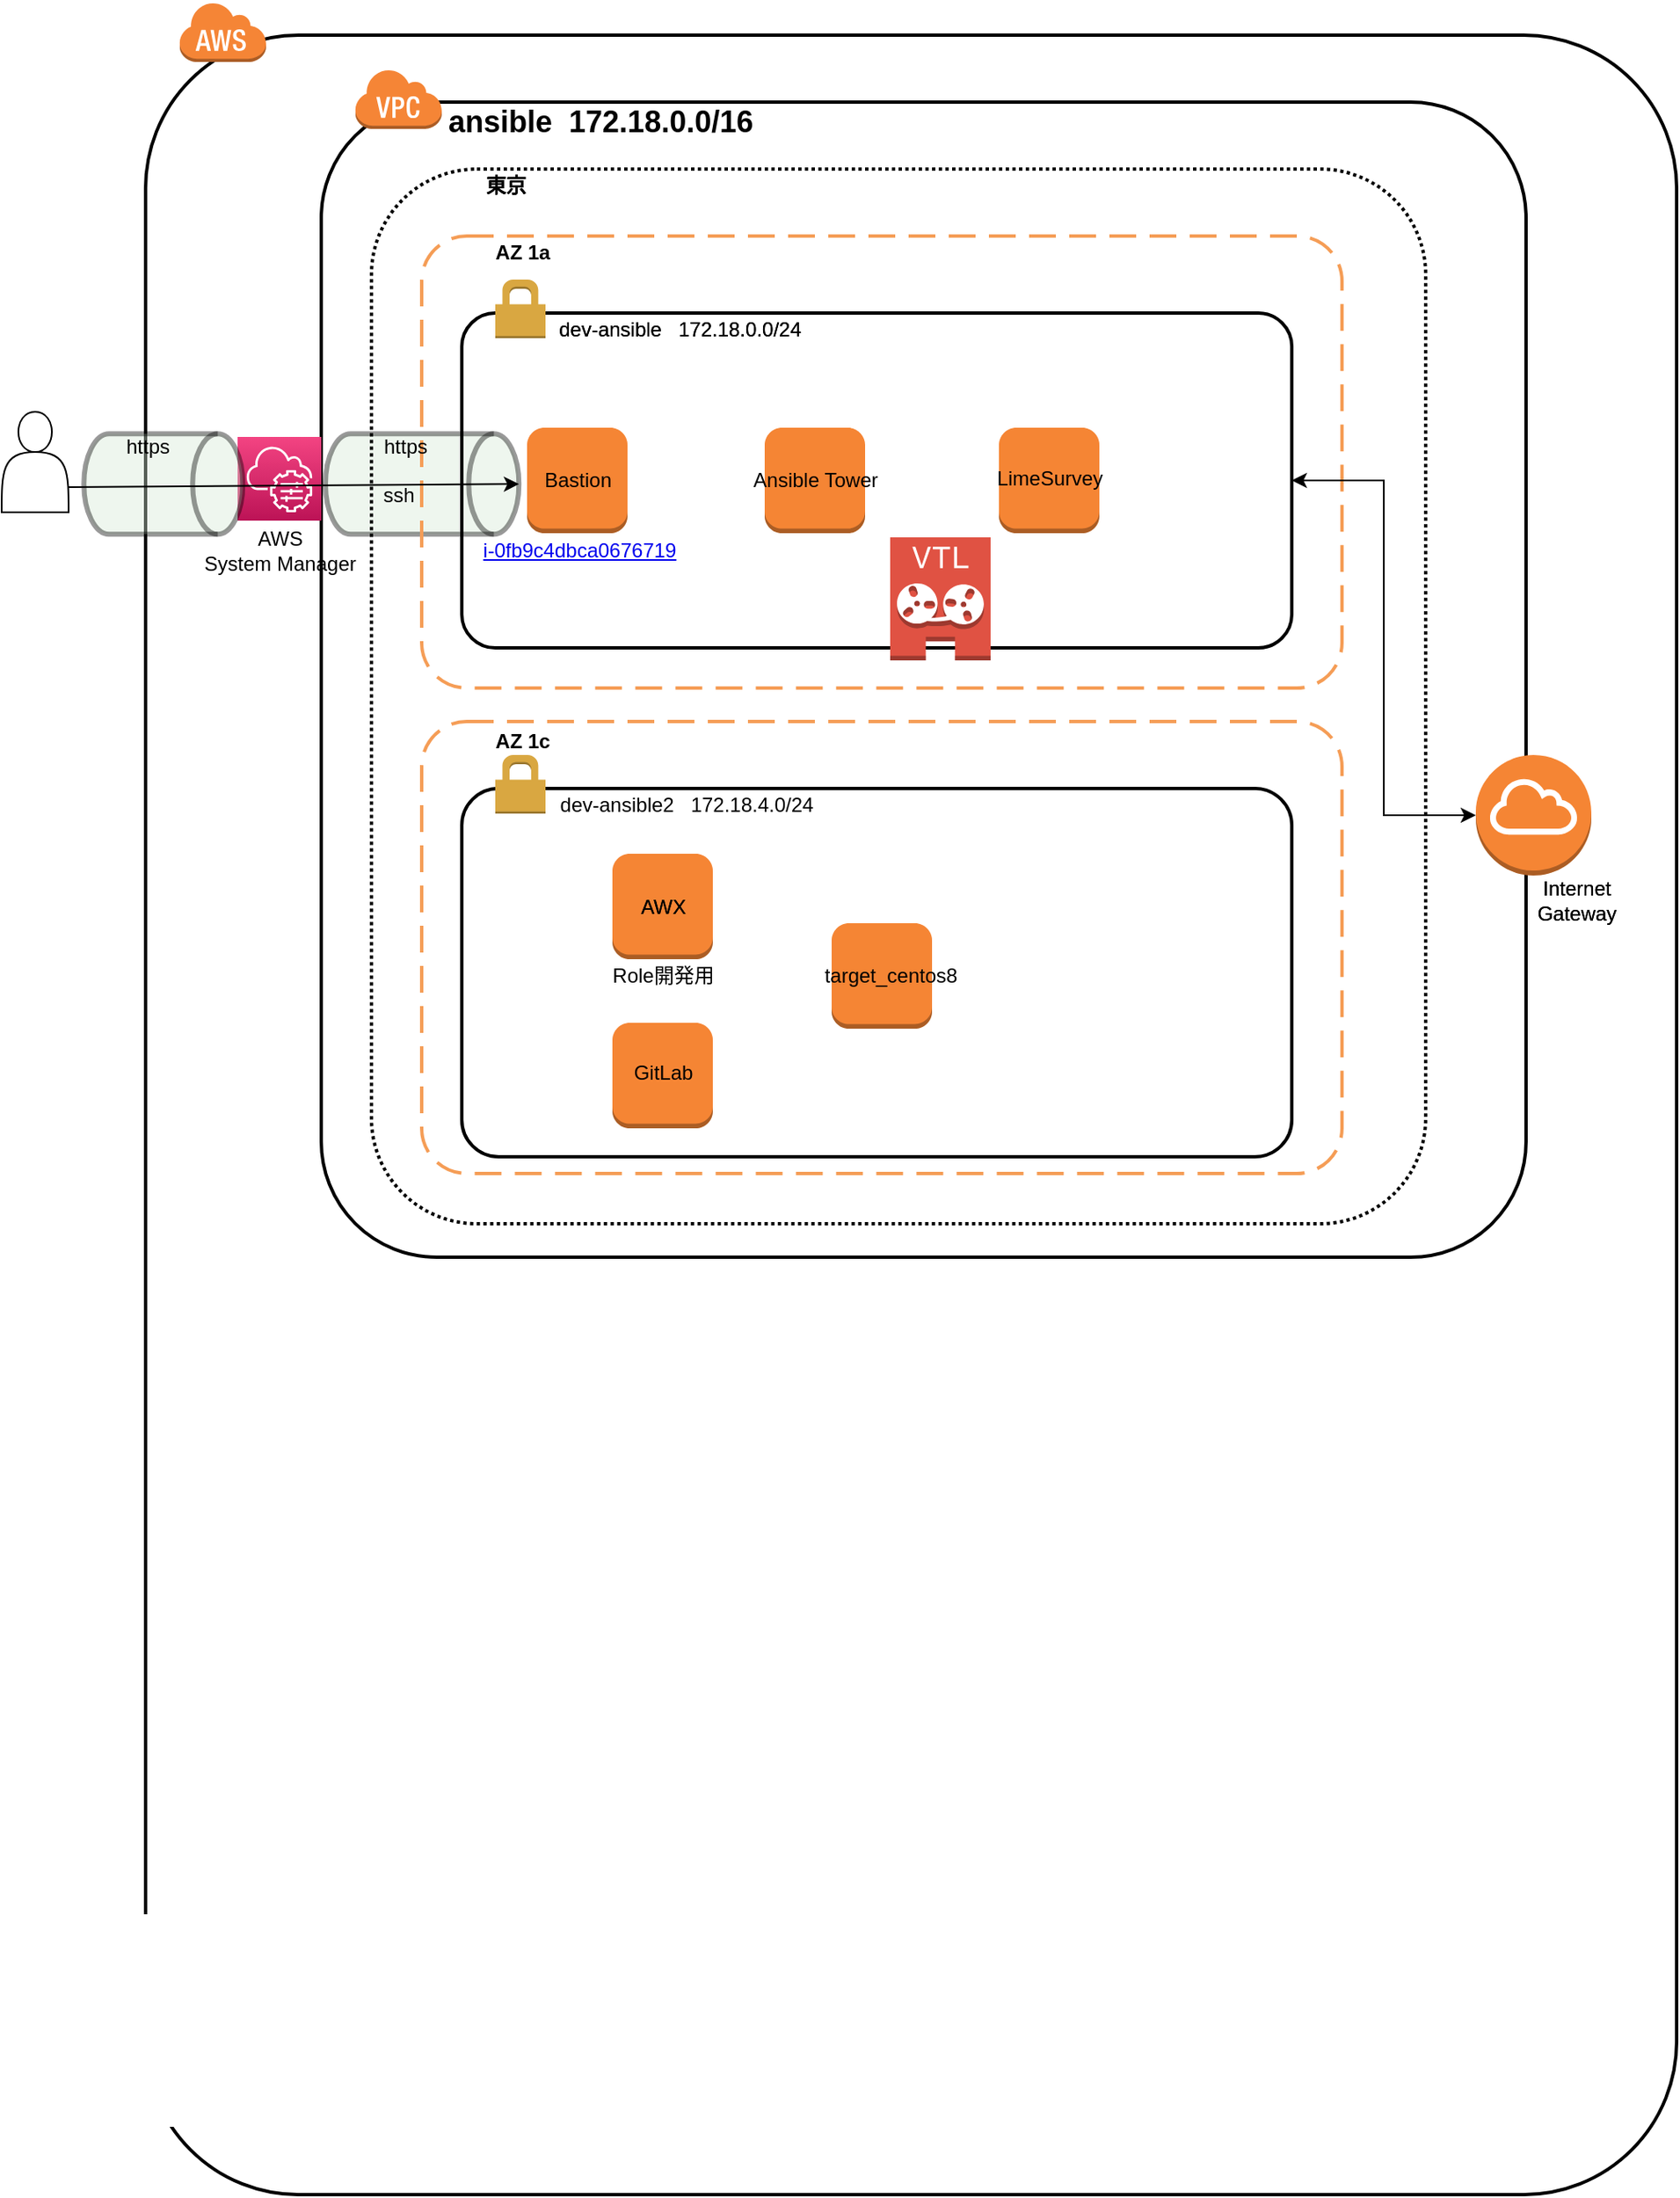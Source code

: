 <mxfile version="14.2.9" type="github">
  <diagram id="PpUl4zlUlWbKn9OIgQKj" name="ページ1">
    <mxGraphModel dx="1255" dy="763" grid="1" gridSize="10" guides="1" tooltips="1" connect="1" arrows="1" fold="1" page="1" pageScale="1" pageWidth="827" pageHeight="1169" math="0" shadow="0">
      <root>
        <mxCell id="0" />
        <mxCell id="1" parent="0" />
        <mxCell id="f8UrkgifRTcD1OGtw1qB-61" value="" style="shape=cylinder3;whiteSpace=wrap;html=1;boundedLbl=1;backgroundOutline=1;size=15;rotation=90;opacity=40;strokeWidth=3;fillColor=#D5E8D4;" vertex="1" parent="1">
          <mxGeometry x="260.32" y="530.32" width="60" height="115.63" as="geometry" />
        </mxCell>
        <mxCell id="f8UrkgifRTcD1OGtw1qB-54" value="" style="rounded=1;arcSize=10;dashed=0;fillColor=none;gradientColor=none;strokeWidth=2;" vertex="1" parent="1">
          <mxGeometry x="125" y="320" width="915" height="1290" as="geometry" />
        </mxCell>
        <mxCell id="f8UrkgifRTcD1OGtw1qB-14" value="" style="rounded=1;arcSize=10;dashed=0;fillColor=none;gradientColor=none;strokeWidth=2;" vertex="1" parent="1">
          <mxGeometry x="230" y="360" width="720" height="690" as="geometry" />
        </mxCell>
        <mxCell id="f8UrkgifRTcD1OGtw1qB-3" value="" style="rounded=1;arcSize=10;dashed=1;fillColor=none;gradientColor=none;dashPattern=1 1;strokeWidth=2;" vertex="1" parent="1">
          <mxGeometry x="260" y="400" width="630" height="630" as="geometry" />
        </mxCell>
        <mxCell id="f8UrkgifRTcD1OGtw1qB-4" value="東京" style="text;html=1;align=center;verticalAlign=middle;resizable=0;points=[];autosize=1;" vertex="1" parent="1">
          <mxGeometry x="320" y="400" width="40" height="20" as="geometry" />
        </mxCell>
        <mxCell id="f8UrkgifRTcD1OGtw1qB-6" value="" style="rounded=1;arcSize=10;dashed=1;strokeColor=#F59D56;fillColor=none;gradientColor=none;dashPattern=8 4;strokeWidth=2;" vertex="1" parent="1">
          <mxGeometry x="290" y="440" width="550" height="270" as="geometry" />
        </mxCell>
        <mxCell id="f8UrkgifRTcD1OGtw1qB-7" value="" style="rounded=1;arcSize=10;dashed=0;fillColor=none;gradientColor=none;strokeWidth=2;" vertex="1" parent="1">
          <mxGeometry x="314" y="486" width="496" height="200" as="geometry" />
        </mxCell>
        <mxCell id="f8UrkgifRTcD1OGtw1qB-8" value="" style="dashed=0;html=1;shape=mxgraph.aws3.permissions;fillColor=#D9A741;gradientColor=none;dashed=0;" vertex="1" parent="1">
          <mxGeometry x="334" y="466" width="30" height="35" as="geometry" />
        </mxCell>
        <mxCell id="f8UrkgifRTcD1OGtw1qB-9" value="東京" style="text;html=1;align=center;verticalAlign=middle;resizable=0;points=[];autosize=1;" vertex="1" parent="1">
          <mxGeometry x="320" y="400" width="40" height="20" as="geometry" />
        </mxCell>
        <mxCell id="f8UrkgifRTcD1OGtw1qB-10" value="&lt;b&gt;東京&lt;/b&gt;" style="text;html=1;align=center;verticalAlign=middle;resizable=0;points=[];autosize=1;" vertex="1" parent="1">
          <mxGeometry x="320" y="400" width="40" height="20" as="geometry" />
        </mxCell>
        <mxCell id="f8UrkgifRTcD1OGtw1qB-11" value="&lt;b&gt;AZ 1a&lt;/b&gt;" style="text;html=1;align=center;verticalAlign=middle;resizable=0;points=[];autosize=1;" vertex="1" parent="1">
          <mxGeometry x="325" y="440" width="50" height="20" as="geometry" />
        </mxCell>
        <mxCell id="f8UrkgifRTcD1OGtw1qB-12" value="dev-ansible&amp;nbsp;&amp;nbsp; 172.18.0.0/24" style="text;html=1;align=center;verticalAlign=middle;resizable=0;points=[];autosize=1;" vertex="1" parent="1">
          <mxGeometry x="364" y="486" width="160" height="20" as="geometry" />
        </mxCell>
        <mxCell id="f8UrkgifRTcD1OGtw1qB-15" value="" style="dashed=0;html=1;shape=mxgraph.aws3.virtual_private_cloud;fillColor=#F58536;gradientColor=none;dashed=0;" vertex="1" parent="1">
          <mxGeometry x="250" y="340" width="52" height="36" as="geometry" />
        </mxCell>
        <mxCell id="f8UrkgifRTcD1OGtw1qB-16" value="&lt;div align=&quot;left&quot;&gt;&lt;font style=&quot;font-size: 18px&quot;&gt;&lt;b&gt;ansible&amp;nbsp; 172.18.0.0/16&lt;br&gt;&lt;/b&gt;&lt;/font&gt;&lt;/div&gt;" style="text;html=1;align=left;verticalAlign=middle;resizable=0;points=[];autosize=1;" vertex="1" parent="1">
          <mxGeometry x="304" y="362" width="200" height="20" as="geometry" />
        </mxCell>
        <mxCell id="f8UrkgifRTcD1OGtw1qB-19" value="dev-ansible&amp;nbsp;&amp;nbsp; 172.18.0.0/24" style="text;html=1;align=center;verticalAlign=middle;resizable=0;points=[];autosize=1;" vertex="1" parent="1">
          <mxGeometry x="364" y="486" width="160" height="20" as="geometry" />
        </mxCell>
        <mxCell id="f8UrkgifRTcD1OGtw1qB-21" value="" style="outlineConnect=0;dashed=0;verticalLabelPosition=bottom;verticalAlign=top;align=center;html=1;shape=mxgraph.aws3.instance;fillColor=#F58534;gradientColor=none;" vertex="1" parent="1">
          <mxGeometry x="353" y="554.5" width="60" height="63" as="geometry" />
        </mxCell>
        <mxCell id="f8UrkgifRTcD1OGtw1qB-22" value="&lt;div&gt;Bastion&lt;/div&gt;" style="text;html=1;align=center;verticalAlign=middle;resizable=0;points=[];autosize=1;" vertex="1" parent="1">
          <mxGeometry x="353" y="576" width="60" height="20" as="geometry" />
        </mxCell>
        <mxCell id="f8UrkgifRTcD1OGtw1qB-24" value="" style="edgeStyle=orthogonalEdgeStyle;rounded=0;orthogonalLoop=1;jettySize=auto;html=1;entryX=1;entryY=0.5;entryDx=0;entryDy=0;startArrow=classic;startFill=1;" edge="1" parent="1" source="f8UrkgifRTcD1OGtw1qB-23" target="f8UrkgifRTcD1OGtw1qB-7">
          <mxGeometry relative="1" as="geometry" />
        </mxCell>
        <mxCell id="f8UrkgifRTcD1OGtw1qB-23" value="" style="outlineConnect=0;dashed=0;verticalLabelPosition=bottom;verticalAlign=top;align=center;html=1;shape=mxgraph.aws3.internet_gateway;fillColor=#F58534;gradientColor=none;" vertex="1" parent="1">
          <mxGeometry x="920" y="750" width="69" height="72" as="geometry" />
        </mxCell>
        <mxCell id="f8UrkgifRTcD1OGtw1qB-26" value="&lt;div&gt;Internet&lt;/div&gt;&lt;div&gt;Gateway&lt;br&gt;&lt;/div&gt;" style="text;html=1;align=center;verticalAlign=middle;resizable=0;points=[];autosize=1;" vertex="1" parent="1">
          <mxGeometry x="950" y="822" width="60" height="30" as="geometry" />
        </mxCell>
        <mxCell id="f8UrkgifRTcD1OGtw1qB-27" value="" style="outlineConnect=0;dashed=0;verticalLabelPosition=bottom;verticalAlign=top;align=center;html=1;shape=mxgraph.aws3.instance;fillColor=#F58534;gradientColor=none;" vertex="1" parent="1">
          <mxGeometry x="495" y="554.5" width="60" height="63" as="geometry" />
        </mxCell>
        <mxCell id="f8UrkgifRTcD1OGtw1qB-28" value="Ansible Tower" style="text;html=1;align=center;verticalAlign=middle;resizable=0;points=[];autosize=1;" vertex="1" parent="1">
          <mxGeometry x="480" y="576" width="90" height="20" as="geometry" />
        </mxCell>
        <mxCell id="f8UrkgifRTcD1OGtw1qB-32" value="" style="outlineConnect=0;dashed=0;verticalLabelPosition=bottom;verticalAlign=top;align=center;html=1;shape=mxgraph.aws3.instance;fillColor=#F58534;gradientColor=none;" vertex="1" parent="1">
          <mxGeometry x="635" y="554.5" width="60" height="63" as="geometry" />
        </mxCell>
        <mxCell id="f8UrkgifRTcD1OGtw1qB-33" value="" style="shape=actor;whiteSpace=wrap;html=1;" vertex="1" parent="1">
          <mxGeometry x="39" y="545" width="40" height="60" as="geometry" />
        </mxCell>
        <mxCell id="f8UrkgifRTcD1OGtw1qB-36" value="LimeSurvey" style="text;html=1;align=center;verticalAlign=middle;resizable=0;points=[];autosize=1;" vertex="1" parent="1">
          <mxGeometry x="625" y="574.5" width="80" height="20" as="geometry" />
        </mxCell>
        <mxCell id="f8UrkgifRTcD1OGtw1qB-37" value="" style="rounded=1;arcSize=10;dashed=0;fillColor=none;gradientColor=none;strokeWidth=2;" vertex="1" parent="1">
          <mxGeometry x="314" y="770" width="496" height="220" as="geometry" />
        </mxCell>
        <mxCell id="f8UrkgifRTcD1OGtw1qB-38" value="" style="dashed=0;html=1;shape=mxgraph.aws3.permissions;fillColor=#D9A741;gradientColor=none;dashed=0;" vertex="1" parent="1">
          <mxGeometry x="334" y="750" width="30" height="35" as="geometry" />
        </mxCell>
        <mxCell id="f8UrkgifRTcD1OGtw1qB-39" value="dev-ansible2 &amp;nbsp; 172.18.4.0/24" style="text;html=1;align=center;verticalAlign=middle;resizable=0;points=[];autosize=1;" vertex="1" parent="1">
          <mxGeometry x="363" y="770" width="170" height="20" as="geometry" />
        </mxCell>
        <mxCell id="f8UrkgifRTcD1OGtw1qB-43" value="" style="outlineConnect=0;dashed=0;verticalLabelPosition=bottom;verticalAlign=top;align=center;html=1;shape=mxgraph.aws3.instance;fillColor=#F58534;gradientColor=none;" vertex="1" parent="1">
          <mxGeometry x="404" y="809" width="60" height="63" as="geometry" />
        </mxCell>
        <mxCell id="f8UrkgifRTcD1OGtw1qB-44" value="AWX" style="text;html=1;align=center;verticalAlign=middle;resizable=0;points=[];autosize=1;" vertex="1" parent="1">
          <mxGeometry x="414" y="830.5" width="40" height="20" as="geometry" />
        </mxCell>
        <mxCell id="f8UrkgifRTcD1OGtw1qB-45" value="Role開発用" style="text;html=1;align=center;verticalAlign=middle;resizable=0;points=[];autosize=1;" vertex="1" parent="1">
          <mxGeometry x="394" y="872" width="80" height="20" as="geometry" />
        </mxCell>
        <mxCell id="f8UrkgifRTcD1OGtw1qB-46" value="" style="outlineConnect=0;dashed=0;verticalLabelPosition=bottom;verticalAlign=top;align=center;html=1;shape=mxgraph.aws3.instance;fillColor=#F58534;gradientColor=none;" vertex="1" parent="1">
          <mxGeometry x="404" y="910" width="60" height="63" as="geometry" />
        </mxCell>
        <mxCell id="f8UrkgifRTcD1OGtw1qB-47" value="AWX" style="text;html=1;align=center;verticalAlign=middle;resizable=0;points=[];autosize=1;" vertex="1" parent="1">
          <mxGeometry x="414" y="830.5" width="40" height="20" as="geometry" />
        </mxCell>
        <mxCell id="f8UrkgifRTcD1OGtw1qB-48" value="GitLab" style="text;html=1;align=center;verticalAlign=middle;resizable=0;points=[];autosize=1;" vertex="1" parent="1">
          <mxGeometry x="409" y="930" width="50" height="20" as="geometry" />
        </mxCell>
        <mxCell id="f8UrkgifRTcD1OGtw1qB-49" value="" style="outlineConnect=0;dashed=0;verticalLabelPosition=bottom;verticalAlign=top;align=center;html=1;shape=mxgraph.aws3.instance;fillColor=#F58534;gradientColor=none;" vertex="1" parent="1">
          <mxGeometry x="535" y="850.5" width="60" height="63" as="geometry" />
        </mxCell>
        <mxCell id="f8UrkgifRTcD1OGtw1qB-50" value="target_centos8" style="text;html=1;align=center;verticalAlign=middle;resizable=0;points=[];autosize=1;" vertex="1" parent="1">
          <mxGeometry x="520" y="872" width="100" height="20" as="geometry" />
        </mxCell>
        <mxCell id="f8UrkgifRTcD1OGtw1qB-51" value="" style="rounded=1;arcSize=10;dashed=1;strokeColor=#F59D56;fillColor=none;gradientColor=none;dashPattern=8 4;strokeWidth=2;" vertex="1" parent="1">
          <mxGeometry x="290" y="730" width="550" height="270" as="geometry" />
        </mxCell>
        <mxCell id="f8UrkgifRTcD1OGtw1qB-52" value="&lt;b&gt;AZ 1c&lt;/b&gt;" style="text;html=1;align=center;verticalAlign=middle;resizable=0;points=[];autosize=1;" vertex="1" parent="1">
          <mxGeometry x="325" y="732" width="50" height="20" as="geometry" />
        </mxCell>
        <mxCell id="f8UrkgifRTcD1OGtw1qB-53" value="&lt;span&gt;&lt;span&gt;&lt;a href=&quot;https://ap-northeast-1.console.aws.amazon.com/ec2/v2/home?region=ap-northeast-1#InstanceDetails:instanceId=i-0fb9c4dbca0676719&quot; target=&quot;_top&quot;&gt;i-0fb9c4dbca0676719&lt;/a&gt;&lt;/span&gt;&lt;/span&gt;" style="text;html=1;align=center;verticalAlign=middle;resizable=0;points=[];autosize=1;" vertex="1" parent="1">
          <mxGeometry x="314" y="617.5" width="140" height="20" as="geometry" />
        </mxCell>
        <mxCell id="f8UrkgifRTcD1OGtw1qB-55" value="" style="dashed=0;html=1;shape=mxgraph.aws3.cloud;fillColor=#F58536;gradientColor=none;dashed=0;" vertex="1" parent="1">
          <mxGeometry x="145" y="300" width="52" height="36" as="geometry" />
        </mxCell>
        <mxCell id="f8UrkgifRTcD1OGtw1qB-56" value="" style="outlineConnect=0;dashed=0;verticalLabelPosition=bottom;verticalAlign=top;align=center;html=1;shape=mxgraph.aws3.virtual_tape_library;fillColor=#E05243;gradientColor=none;" vertex="1" parent="1">
          <mxGeometry x="570" y="620" width="60" height="73.5" as="geometry" />
        </mxCell>
        <mxCell id="f8UrkgifRTcD1OGtw1qB-57" value="" style="points=[[0,0,0],[0.25,0,0],[0.5,0,0],[0.75,0,0],[1,0,0],[0,1,0],[0.25,1,0],[0.5,1,0],[0.75,1,0],[1,1,0],[0,0.25,0],[0,0.5,0],[0,0.75,0],[1,0.25,0],[1,0.5,0],[1,0.75,0]];points=[[0,0,0],[0.25,0,0],[0.5,0,0],[0.75,0,0],[1,0,0],[0,1,0],[0.25,1,0],[0.5,1,0],[0.75,1,0],[1,1,0],[0,0.25,0],[0,0.5,0],[0,0.75,0],[1,0.25,0],[1,0.5,0],[1,0.75,0]];outlineConnect=0;fontColor=#232F3E;gradientColor=#F34482;gradientDirection=north;fillColor=#BC1356;strokeColor=#ffffff;dashed=0;verticalLabelPosition=bottom;verticalAlign=top;align=center;html=1;fontSize=12;fontStyle=0;aspect=fixed;shape=mxgraph.aws4.resourceIcon;resIcon=mxgraph.aws4.systems_manager;" vertex="1" parent="1">
          <mxGeometry x="180" y="560" width="50" height="50" as="geometry" />
        </mxCell>
        <mxCell id="f8UrkgifRTcD1OGtw1qB-58" value="" style="shape=cylinder3;whiteSpace=wrap;html=1;boundedLbl=1;backgroundOutline=1;size=15;rotation=90;opacity=40;strokeWidth=3;fillColor=#D5E8D4;" vertex="1" parent="1">
          <mxGeometry x="105.63" y="540.63" width="60" height="95" as="geometry" />
        </mxCell>
        <mxCell id="f8UrkgifRTcD1OGtw1qB-59" value="" style="endArrow=classic;html=1;entryX=0.5;entryY=0;entryDx=0;entryDy=0;entryPerimeter=0;exitX=1;exitY=0.75;exitDx=0;exitDy=0;" edge="1" parent="1" source="f8UrkgifRTcD1OGtw1qB-33" target="f8UrkgifRTcD1OGtw1qB-61">
          <mxGeometry width="50" height="50" relative="1" as="geometry">
            <mxPoint x="79" y="590" as="sourcePoint" />
            <mxPoint x="348.02" y="590" as="targetPoint" />
          </mxGeometry>
        </mxCell>
        <mxCell id="f8UrkgifRTcD1OGtw1qB-60" value="https" style="text;html=1;align=center;verticalAlign=middle;resizable=0;points=[];autosize=1;" vertex="1" parent="1">
          <mxGeometry x="105.63" y="556" width="40" height="20" as="geometry" />
        </mxCell>
        <mxCell id="f8UrkgifRTcD1OGtw1qB-62" value="https" style="text;html=1;align=center;verticalAlign=middle;resizable=0;points=[];autosize=1;" vertex="1" parent="1">
          <mxGeometry x="260" y="556" width="40" height="20" as="geometry" />
        </mxCell>
        <mxCell id="f8UrkgifRTcD1OGtw1qB-63" value="ssh" style="text;html=1;align=center;verticalAlign=middle;resizable=0;points=[];autosize=1;" vertex="1" parent="1">
          <mxGeometry x="256" y="585" width="40" height="20" as="geometry" />
        </mxCell>
        <mxCell id="f8UrkgifRTcD1OGtw1qB-64" value="&lt;div&gt;Internet&lt;/div&gt;&lt;div&gt;Gateway&lt;br&gt;&lt;/div&gt;" style="text;html=1;align=center;verticalAlign=middle;resizable=0;points=[];autosize=1;" vertex="1" parent="1">
          <mxGeometry x="950" y="822" width="60" height="30" as="geometry" />
        </mxCell>
        <mxCell id="f8UrkgifRTcD1OGtw1qB-65" value="&lt;div&gt;AWS &lt;br&gt;&lt;/div&gt;&lt;div&gt;System Manager&lt;/div&gt;" style="text;html=1;align=center;verticalAlign=middle;resizable=0;points=[];autosize=1;" vertex="1" parent="1">
          <mxGeometry x="150.32" y="612.5" width="110" height="30" as="geometry" />
        </mxCell>
      </root>
    </mxGraphModel>
  </diagram>
</mxfile>

